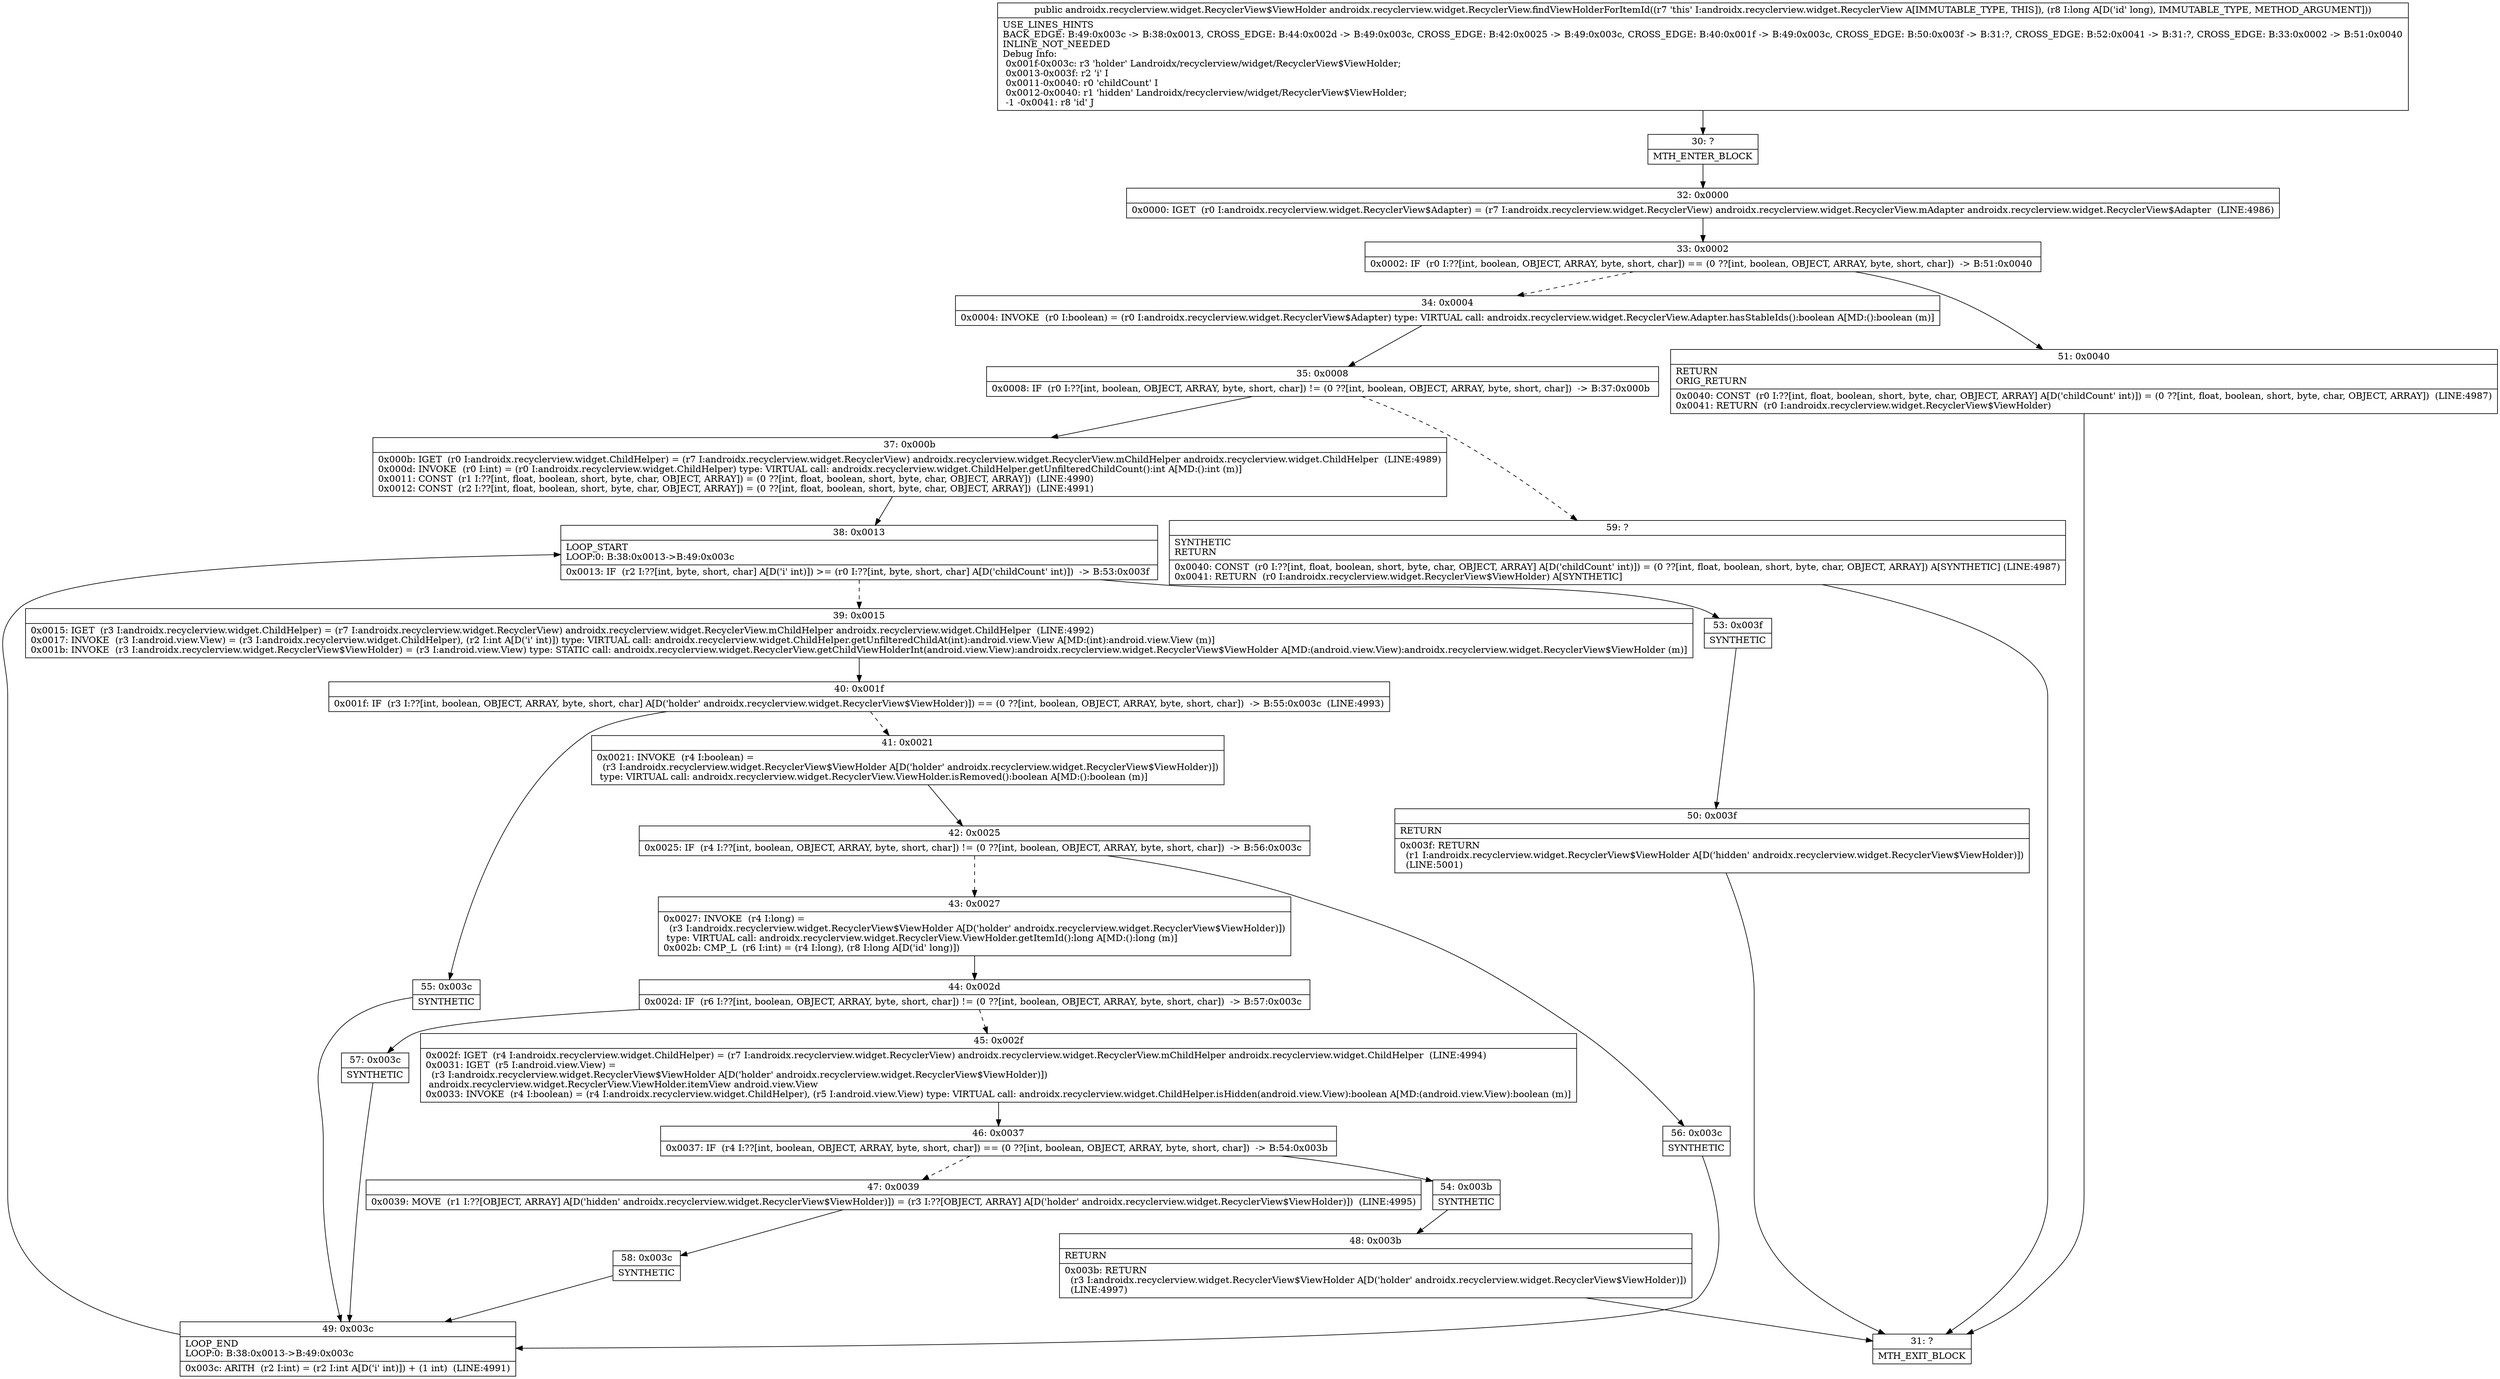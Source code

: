 digraph "CFG forandroidx.recyclerview.widget.RecyclerView.findViewHolderForItemId(J)Landroidx\/recyclerview\/widget\/RecyclerView$ViewHolder;" {
Node_30 [shape=record,label="{30\:\ ?|MTH_ENTER_BLOCK\l}"];
Node_32 [shape=record,label="{32\:\ 0x0000|0x0000: IGET  (r0 I:androidx.recyclerview.widget.RecyclerView$Adapter) = (r7 I:androidx.recyclerview.widget.RecyclerView) androidx.recyclerview.widget.RecyclerView.mAdapter androidx.recyclerview.widget.RecyclerView$Adapter  (LINE:4986)\l}"];
Node_33 [shape=record,label="{33\:\ 0x0002|0x0002: IF  (r0 I:??[int, boolean, OBJECT, ARRAY, byte, short, char]) == (0 ??[int, boolean, OBJECT, ARRAY, byte, short, char])  \-\> B:51:0x0040 \l}"];
Node_34 [shape=record,label="{34\:\ 0x0004|0x0004: INVOKE  (r0 I:boolean) = (r0 I:androidx.recyclerview.widget.RecyclerView$Adapter) type: VIRTUAL call: androidx.recyclerview.widget.RecyclerView.Adapter.hasStableIds():boolean A[MD:():boolean (m)]\l}"];
Node_35 [shape=record,label="{35\:\ 0x0008|0x0008: IF  (r0 I:??[int, boolean, OBJECT, ARRAY, byte, short, char]) != (0 ??[int, boolean, OBJECT, ARRAY, byte, short, char])  \-\> B:37:0x000b \l}"];
Node_37 [shape=record,label="{37\:\ 0x000b|0x000b: IGET  (r0 I:androidx.recyclerview.widget.ChildHelper) = (r7 I:androidx.recyclerview.widget.RecyclerView) androidx.recyclerview.widget.RecyclerView.mChildHelper androidx.recyclerview.widget.ChildHelper  (LINE:4989)\l0x000d: INVOKE  (r0 I:int) = (r0 I:androidx.recyclerview.widget.ChildHelper) type: VIRTUAL call: androidx.recyclerview.widget.ChildHelper.getUnfilteredChildCount():int A[MD:():int (m)]\l0x0011: CONST  (r1 I:??[int, float, boolean, short, byte, char, OBJECT, ARRAY]) = (0 ??[int, float, boolean, short, byte, char, OBJECT, ARRAY])  (LINE:4990)\l0x0012: CONST  (r2 I:??[int, float, boolean, short, byte, char, OBJECT, ARRAY]) = (0 ??[int, float, boolean, short, byte, char, OBJECT, ARRAY])  (LINE:4991)\l}"];
Node_38 [shape=record,label="{38\:\ 0x0013|LOOP_START\lLOOP:0: B:38:0x0013\-\>B:49:0x003c\l|0x0013: IF  (r2 I:??[int, byte, short, char] A[D('i' int)]) \>= (r0 I:??[int, byte, short, char] A[D('childCount' int)])  \-\> B:53:0x003f \l}"];
Node_39 [shape=record,label="{39\:\ 0x0015|0x0015: IGET  (r3 I:androidx.recyclerview.widget.ChildHelper) = (r7 I:androidx.recyclerview.widget.RecyclerView) androidx.recyclerview.widget.RecyclerView.mChildHelper androidx.recyclerview.widget.ChildHelper  (LINE:4992)\l0x0017: INVOKE  (r3 I:android.view.View) = (r3 I:androidx.recyclerview.widget.ChildHelper), (r2 I:int A[D('i' int)]) type: VIRTUAL call: androidx.recyclerview.widget.ChildHelper.getUnfilteredChildAt(int):android.view.View A[MD:(int):android.view.View (m)]\l0x001b: INVOKE  (r3 I:androidx.recyclerview.widget.RecyclerView$ViewHolder) = (r3 I:android.view.View) type: STATIC call: androidx.recyclerview.widget.RecyclerView.getChildViewHolderInt(android.view.View):androidx.recyclerview.widget.RecyclerView$ViewHolder A[MD:(android.view.View):androidx.recyclerview.widget.RecyclerView$ViewHolder (m)]\l}"];
Node_40 [shape=record,label="{40\:\ 0x001f|0x001f: IF  (r3 I:??[int, boolean, OBJECT, ARRAY, byte, short, char] A[D('holder' androidx.recyclerview.widget.RecyclerView$ViewHolder)]) == (0 ??[int, boolean, OBJECT, ARRAY, byte, short, char])  \-\> B:55:0x003c  (LINE:4993)\l}"];
Node_41 [shape=record,label="{41\:\ 0x0021|0x0021: INVOKE  (r4 I:boolean) = \l  (r3 I:androidx.recyclerview.widget.RecyclerView$ViewHolder A[D('holder' androidx.recyclerview.widget.RecyclerView$ViewHolder)])\l type: VIRTUAL call: androidx.recyclerview.widget.RecyclerView.ViewHolder.isRemoved():boolean A[MD:():boolean (m)]\l}"];
Node_42 [shape=record,label="{42\:\ 0x0025|0x0025: IF  (r4 I:??[int, boolean, OBJECT, ARRAY, byte, short, char]) != (0 ??[int, boolean, OBJECT, ARRAY, byte, short, char])  \-\> B:56:0x003c \l}"];
Node_43 [shape=record,label="{43\:\ 0x0027|0x0027: INVOKE  (r4 I:long) = \l  (r3 I:androidx.recyclerview.widget.RecyclerView$ViewHolder A[D('holder' androidx.recyclerview.widget.RecyclerView$ViewHolder)])\l type: VIRTUAL call: androidx.recyclerview.widget.RecyclerView.ViewHolder.getItemId():long A[MD:():long (m)]\l0x002b: CMP_L  (r6 I:int) = (r4 I:long), (r8 I:long A[D('id' long)]) \l}"];
Node_44 [shape=record,label="{44\:\ 0x002d|0x002d: IF  (r6 I:??[int, boolean, OBJECT, ARRAY, byte, short, char]) != (0 ??[int, boolean, OBJECT, ARRAY, byte, short, char])  \-\> B:57:0x003c \l}"];
Node_45 [shape=record,label="{45\:\ 0x002f|0x002f: IGET  (r4 I:androidx.recyclerview.widget.ChildHelper) = (r7 I:androidx.recyclerview.widget.RecyclerView) androidx.recyclerview.widget.RecyclerView.mChildHelper androidx.recyclerview.widget.ChildHelper  (LINE:4994)\l0x0031: IGET  (r5 I:android.view.View) = \l  (r3 I:androidx.recyclerview.widget.RecyclerView$ViewHolder A[D('holder' androidx.recyclerview.widget.RecyclerView$ViewHolder)])\l androidx.recyclerview.widget.RecyclerView.ViewHolder.itemView android.view.View \l0x0033: INVOKE  (r4 I:boolean) = (r4 I:androidx.recyclerview.widget.ChildHelper), (r5 I:android.view.View) type: VIRTUAL call: androidx.recyclerview.widget.ChildHelper.isHidden(android.view.View):boolean A[MD:(android.view.View):boolean (m)]\l}"];
Node_46 [shape=record,label="{46\:\ 0x0037|0x0037: IF  (r4 I:??[int, boolean, OBJECT, ARRAY, byte, short, char]) == (0 ??[int, boolean, OBJECT, ARRAY, byte, short, char])  \-\> B:54:0x003b \l}"];
Node_47 [shape=record,label="{47\:\ 0x0039|0x0039: MOVE  (r1 I:??[OBJECT, ARRAY] A[D('hidden' androidx.recyclerview.widget.RecyclerView$ViewHolder)]) = (r3 I:??[OBJECT, ARRAY] A[D('holder' androidx.recyclerview.widget.RecyclerView$ViewHolder)])  (LINE:4995)\l}"];
Node_58 [shape=record,label="{58\:\ 0x003c|SYNTHETIC\l}"];
Node_49 [shape=record,label="{49\:\ 0x003c|LOOP_END\lLOOP:0: B:38:0x0013\-\>B:49:0x003c\l|0x003c: ARITH  (r2 I:int) = (r2 I:int A[D('i' int)]) + (1 int)  (LINE:4991)\l}"];
Node_54 [shape=record,label="{54\:\ 0x003b|SYNTHETIC\l}"];
Node_48 [shape=record,label="{48\:\ 0x003b|RETURN\l|0x003b: RETURN  \l  (r3 I:androidx.recyclerview.widget.RecyclerView$ViewHolder A[D('holder' androidx.recyclerview.widget.RecyclerView$ViewHolder)])\l  (LINE:4997)\l}"];
Node_31 [shape=record,label="{31\:\ ?|MTH_EXIT_BLOCK\l}"];
Node_57 [shape=record,label="{57\:\ 0x003c|SYNTHETIC\l}"];
Node_56 [shape=record,label="{56\:\ 0x003c|SYNTHETIC\l}"];
Node_55 [shape=record,label="{55\:\ 0x003c|SYNTHETIC\l}"];
Node_53 [shape=record,label="{53\:\ 0x003f|SYNTHETIC\l}"];
Node_50 [shape=record,label="{50\:\ 0x003f|RETURN\l|0x003f: RETURN  \l  (r1 I:androidx.recyclerview.widget.RecyclerView$ViewHolder A[D('hidden' androidx.recyclerview.widget.RecyclerView$ViewHolder)])\l  (LINE:5001)\l}"];
Node_59 [shape=record,label="{59\:\ ?|SYNTHETIC\lRETURN\l|0x0040: CONST  (r0 I:??[int, float, boolean, short, byte, char, OBJECT, ARRAY] A[D('childCount' int)]) = (0 ??[int, float, boolean, short, byte, char, OBJECT, ARRAY]) A[SYNTHETIC] (LINE:4987)\l0x0041: RETURN  (r0 I:androidx.recyclerview.widget.RecyclerView$ViewHolder) A[SYNTHETIC]\l}"];
Node_51 [shape=record,label="{51\:\ 0x0040|RETURN\lORIG_RETURN\l|0x0040: CONST  (r0 I:??[int, float, boolean, short, byte, char, OBJECT, ARRAY] A[D('childCount' int)]) = (0 ??[int, float, boolean, short, byte, char, OBJECT, ARRAY])  (LINE:4987)\l0x0041: RETURN  (r0 I:androidx.recyclerview.widget.RecyclerView$ViewHolder) \l}"];
MethodNode[shape=record,label="{public androidx.recyclerview.widget.RecyclerView$ViewHolder androidx.recyclerview.widget.RecyclerView.findViewHolderForItemId((r7 'this' I:androidx.recyclerview.widget.RecyclerView A[IMMUTABLE_TYPE, THIS]), (r8 I:long A[D('id' long), IMMUTABLE_TYPE, METHOD_ARGUMENT]))  | USE_LINES_HINTS\lBACK_EDGE: B:49:0x003c \-\> B:38:0x0013, CROSS_EDGE: B:44:0x002d \-\> B:49:0x003c, CROSS_EDGE: B:42:0x0025 \-\> B:49:0x003c, CROSS_EDGE: B:40:0x001f \-\> B:49:0x003c, CROSS_EDGE: B:50:0x003f \-\> B:31:?, CROSS_EDGE: B:52:0x0041 \-\> B:31:?, CROSS_EDGE: B:33:0x0002 \-\> B:51:0x0040\lINLINE_NOT_NEEDED\lDebug Info:\l  0x001f\-0x003c: r3 'holder' Landroidx\/recyclerview\/widget\/RecyclerView$ViewHolder;\l  0x0013\-0x003f: r2 'i' I\l  0x0011\-0x0040: r0 'childCount' I\l  0x0012\-0x0040: r1 'hidden' Landroidx\/recyclerview\/widget\/RecyclerView$ViewHolder;\l  \-1 \-0x0041: r8 'id' J\l}"];
MethodNode -> Node_30;Node_30 -> Node_32;
Node_32 -> Node_33;
Node_33 -> Node_34[style=dashed];
Node_33 -> Node_51;
Node_34 -> Node_35;
Node_35 -> Node_37;
Node_35 -> Node_59[style=dashed];
Node_37 -> Node_38;
Node_38 -> Node_39[style=dashed];
Node_38 -> Node_53;
Node_39 -> Node_40;
Node_40 -> Node_41[style=dashed];
Node_40 -> Node_55;
Node_41 -> Node_42;
Node_42 -> Node_43[style=dashed];
Node_42 -> Node_56;
Node_43 -> Node_44;
Node_44 -> Node_45[style=dashed];
Node_44 -> Node_57;
Node_45 -> Node_46;
Node_46 -> Node_47[style=dashed];
Node_46 -> Node_54;
Node_47 -> Node_58;
Node_58 -> Node_49;
Node_49 -> Node_38;
Node_54 -> Node_48;
Node_48 -> Node_31;
Node_57 -> Node_49;
Node_56 -> Node_49;
Node_55 -> Node_49;
Node_53 -> Node_50;
Node_50 -> Node_31;
Node_59 -> Node_31;
Node_51 -> Node_31;
}

